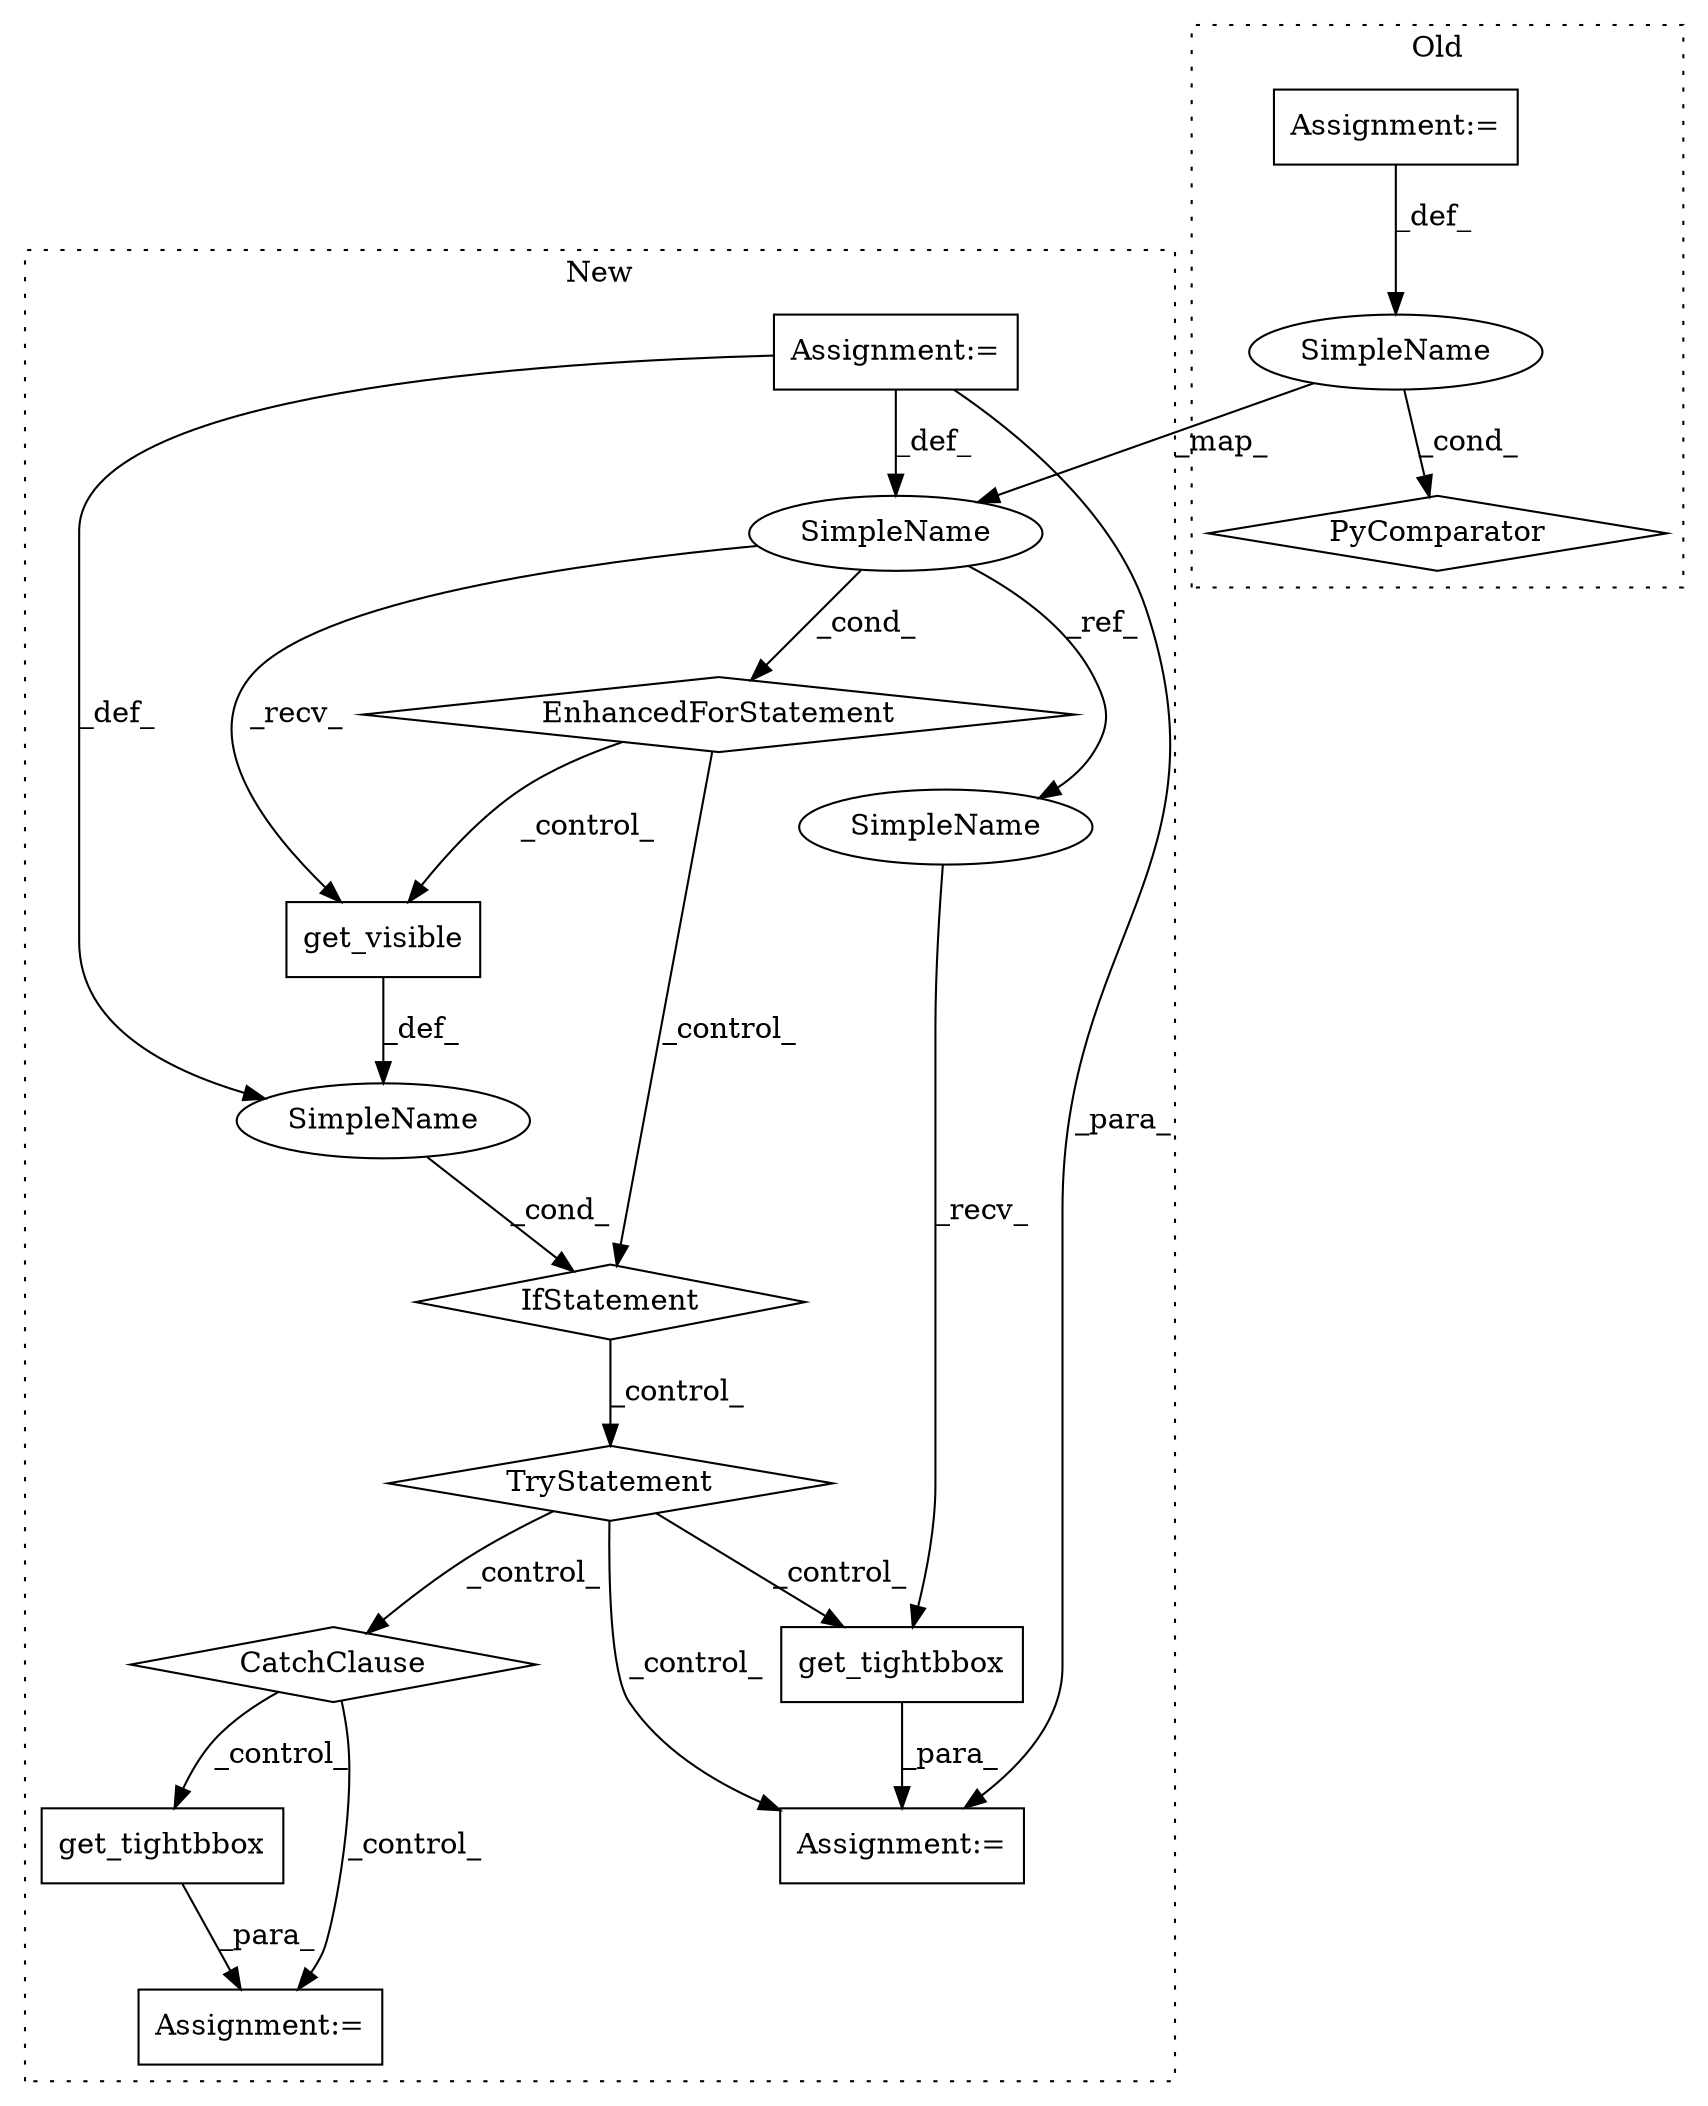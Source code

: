 digraph G {
subgraph cluster0 {
1 [label="PyComparator" a="113" s="2853" l="36" shape="diamond"];
6 [label="SimpleName" a="42" s="2856" l="2" shape="ellipse"];
13 [label="Assignment:=" a="7" s="2853" l="36" shape="box"];
label = "Old";
style="dotted";
}
subgraph cluster1 {
2 [label="get_tightbbox" a="32" s="2915,2942" l="14,1" shape="box"];
3 [label="EnhancedForStatement" a="70" s="2760,2834" l="57,2" shape="diamond"];
4 [label="get_tightbbox" a="32" s="3030,3052" l="14,1" shape="box"];
5 [label="SimpleName" a="42" s="2821" l="2" shape="ellipse"];
7 [label="get_visible" a="32" s="2853" l="13" shape="box"];
8 [label="SimpleName" a="42" s="" l="" shape="ellipse"];
9 [label="CatchClause" a="12" s="2959,2997" l="17,2" shape="diamond"];
10 [label="TryStatement" a="54" s="2880" l="4" shape="diamond"];
11 [label="IfStatement" a="25" s="2846,2866" l="4,2" shape="diamond"];
12 [label="Assignment:=" a="7" s="2900" l="2" shape="box"];
14 [label="Assignment:=" a="7" s="3015" l="2" shape="box"];
15 [label="Assignment:=" a="7" s="2760,2834" l="57,2" shape="box"];
16 [label="SimpleName" a="42" s="2912" l="2" shape="ellipse"];
label = "New";
style="dotted";
}
2 -> 12 [label="_para_"];
3 -> 7 [label="_control_"];
3 -> 11 [label="_control_"];
4 -> 14 [label="_para_"];
5 -> 3 [label="_cond_"];
5 -> 7 [label="_recv_"];
5 -> 16 [label="_ref_"];
6 -> 1 [label="_cond_"];
6 -> 5 [label="_map_"];
7 -> 8 [label="_def_"];
8 -> 11 [label="_cond_"];
9 -> 4 [label="_control_"];
9 -> 14 [label="_control_"];
10 -> 12 [label="_control_"];
10 -> 9 [label="_control_"];
10 -> 2 [label="_control_"];
11 -> 10 [label="_control_"];
13 -> 6 [label="_def_"];
15 -> 8 [label="_def_"];
15 -> 12 [label="_para_"];
15 -> 5 [label="_def_"];
16 -> 2 [label="_recv_"];
}